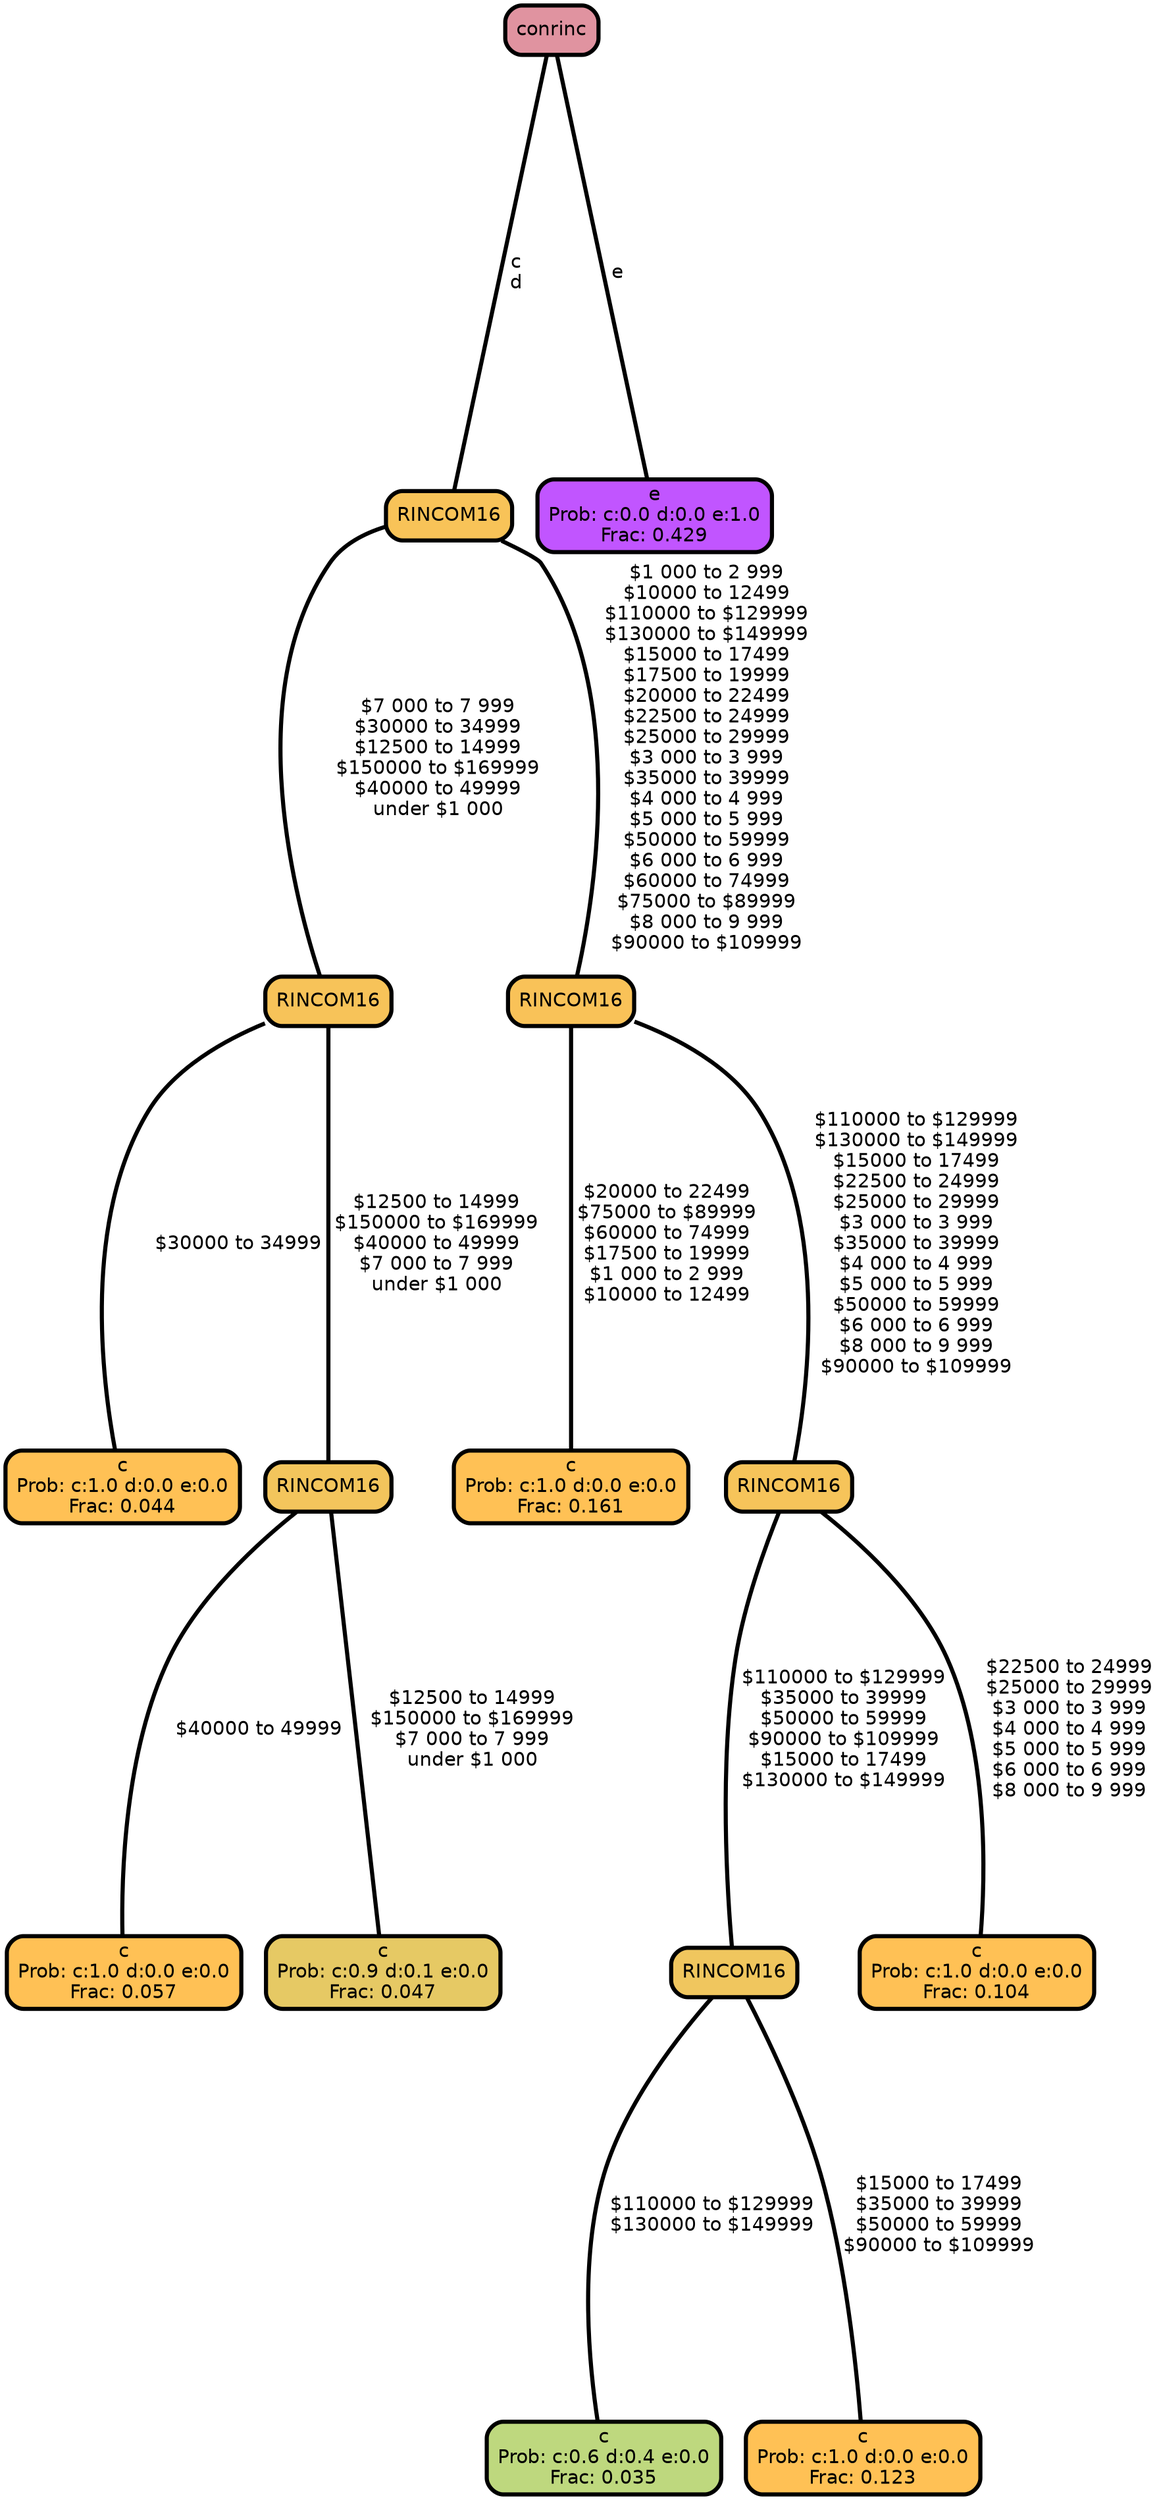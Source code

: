 graph Tree {
node [shape=box, style="filled, rounded",color="black",penwidth="3",fontcolor="black",                 fontname=helvetica] ;
graph [ranksep="0 equally", splines=straight,                 bgcolor=transparent, dpi=200] ;
edge [fontname=helvetica, color=black] ;
0 [label="c
Prob: c:1.0 d:0.0 e:0.0
Frac: 0.044", fillcolor="#ffc155"] ;
1 [label="RINCOM16", fillcolor="#f7c359"] ;
2 [label="c
Prob: c:1.0 d:0.0 e:0.0
Frac: 0.057", fillcolor="#ffc155"] ;
3 [label="RINCOM16", fillcolor="#f3c55c"] ;
4 [label="c
Prob: c:0.9 d:0.1 e:0.0
Frac: 0.047", fillcolor="#e6c964"] ;
5 [label="RINCOM16", fillcolor="#f8c358"] ;
6 [label="c
Prob: c:1.0 d:0.0 e:0.0
Frac: 0.161", fillcolor="#ffc155"] ;
7 [label="RINCOM16", fillcolor="#f9c258"] ;
8 [label="c
Prob: c:0.6 d:0.4 e:0.0
Frac: 0.035", fillcolor="#bed87e"] ;
9 [label="RINCOM16", fillcolor="#f0c65e"] ;
10 [label="c
Prob: c:1.0 d:0.0 e:0.0
Frac: 0.123", fillcolor="#ffc155"] ;
11 [label="RINCOM16", fillcolor="#f6c45a"] ;
12 [label="c
Prob: c:1.0 d:0.0 e:0.0
Frac: 0.104", fillcolor="#ffc155"] ;
13 [label="conrinc", fillcolor="#e093a0"] ;
14 [label="e
Prob: c:0.0 d:0.0 e:1.0
Frac: 0.429", fillcolor="#c155ff"] ;
1 -- 0 [label=" $30000 to 34999",penwidth=3] ;
1 -- 3 [label=" $12500 to 14999\n $150000 to $169999\n $40000 to 49999\n $7 000 to 7 999\n under $1 000",penwidth=3] ;
3 -- 2 [label=" $40000 to 49999",penwidth=3] ;
3 -- 4 [label=" $12500 to 14999\n $150000 to $169999\n $7 000 to 7 999\n under $1 000",penwidth=3] ;
5 -- 1 [label=" $7 000 to 7 999\n $30000 to 34999\n $12500 to 14999\n $150000 to $169999\n $40000 to 49999\n under $1 000",penwidth=3] ;
5 -- 7 [label=" $1 000 to 2 999\n $10000 to 12499\n $110000 to $129999\n $130000 to $149999\n $15000 to 17499\n $17500 to 19999\n $20000 to 22499\n $22500 to 24999\n $25000 to 29999\n $3 000 to 3 999\n $35000 to 39999\n $4 000 to 4 999\n $5 000 to 5 999\n $50000 to 59999\n $6 000 to 6 999\n $60000 to 74999\n $75000 to $89999\n $8 000 to 9 999\n $90000 to $109999",penwidth=3] ;
7 -- 6 [label=" $20000 to 22499\n $75000 to $89999\n $60000 to 74999\n $17500 to 19999\n $1 000 to 2 999\n $10000 to 12499",penwidth=3] ;
7 -- 11 [label=" $110000 to $129999\n $130000 to $149999\n $15000 to 17499\n $22500 to 24999\n $25000 to 29999\n $3 000 to 3 999\n $35000 to 39999\n $4 000 to 4 999\n $5 000 to 5 999\n $50000 to 59999\n $6 000 to 6 999\n $8 000 to 9 999\n $90000 to $109999",penwidth=3] ;
9 -- 8 [label=" $110000 to $129999\n $130000 to $149999",penwidth=3] ;
9 -- 10 [label=" $15000 to 17499\n $35000 to 39999\n $50000 to 59999\n $90000 to $109999",penwidth=3] ;
11 -- 9 [label=" $110000 to $129999\n $35000 to 39999\n $50000 to 59999\n $90000 to $109999\n $15000 to 17499\n $130000 to $149999",penwidth=3] ;
11 -- 12 [label=" $22500 to 24999\n $25000 to 29999\n $3 000 to 3 999\n $4 000 to 4 999\n $5 000 to 5 999\n $6 000 to 6 999\n $8 000 to 9 999",penwidth=3] ;
13 -- 5 [label=" c\n d",penwidth=3] ;
13 -- 14 [label=" e",penwidth=3] ;
{rank = same;}}